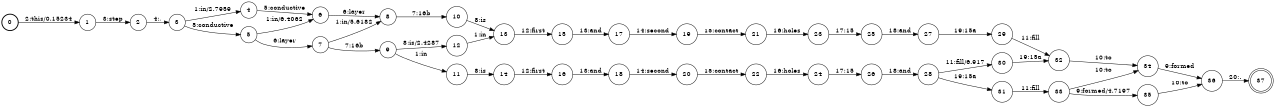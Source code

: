 digraph FST {
rankdir = LR;
size = "8.5,11";
label = "";
center = 1;
orientation = Portrait;
ranksep = "0.4";
nodesep = "0.25";
0 [label = "0", shape = circle, style = bold, fontsize = 14]
	0 -> 1 [label = "2:this/0.15234", fontsize = 14];
1 [label = "1", shape = circle, style = solid, fontsize = 14]
	1 -> 2 [label = "3:step", fontsize = 14];
2 [label = "2", shape = circle, style = solid, fontsize = 14]
	2 -> 3 [label = "4:,", fontsize = 14];
3 [label = "3", shape = circle, style = solid, fontsize = 14]
	3 -> 4 [label = "1:in/2.7959", fontsize = 14];
	3 -> 5 [label = "5:conductive", fontsize = 14];
4 [label = "4", shape = circle, style = solid, fontsize = 14]
	4 -> 6 [label = "5:conductive", fontsize = 14];
5 [label = "5", shape = circle, style = solid, fontsize = 14]
	5 -> 6 [label = "1:in/6.4062", fontsize = 14];
	5 -> 7 [label = "6:layer", fontsize = 14];
6 [label = "6", shape = circle, style = solid, fontsize = 14]
	6 -> 8 [label = "6:layer", fontsize = 14];
7 [label = "7", shape = circle, style = solid, fontsize = 14]
	7 -> 8 [label = "1:in/5.6182", fontsize = 14];
	7 -> 9 [label = "7:16b", fontsize = 14];
8 [label = "8", shape = circle, style = solid, fontsize = 14]
	8 -> 10 [label = "7:16b", fontsize = 14];
9 [label = "9", shape = circle, style = solid, fontsize = 14]
	9 -> 11 [label = "1:in", fontsize = 14];
	9 -> 12 [label = "8:is/2.4287", fontsize = 14];
10 [label = "10", shape = circle, style = solid, fontsize = 14]
	10 -> 13 [label = "8:is", fontsize = 14];
11 [label = "11", shape = circle, style = solid, fontsize = 14]
	11 -> 14 [label = "8:is", fontsize = 14];
12 [label = "12", shape = circle, style = solid, fontsize = 14]
	12 -> 13 [label = "1:in", fontsize = 14];
13 [label = "13", shape = circle, style = solid, fontsize = 14]
	13 -> 15 [label = "12:first", fontsize = 14];
14 [label = "14", shape = circle, style = solid, fontsize = 14]
	14 -> 16 [label = "12:first", fontsize = 14];
15 [label = "15", shape = circle, style = solid, fontsize = 14]
	15 -> 17 [label = "13:and", fontsize = 14];
16 [label = "16", shape = circle, style = solid, fontsize = 14]
	16 -> 18 [label = "13:and", fontsize = 14];
17 [label = "17", shape = circle, style = solid, fontsize = 14]
	17 -> 19 [label = "14:second", fontsize = 14];
18 [label = "18", shape = circle, style = solid, fontsize = 14]
	18 -> 20 [label = "14:second", fontsize = 14];
19 [label = "19", shape = circle, style = solid, fontsize = 14]
	19 -> 21 [label = "15:contact", fontsize = 14];
20 [label = "20", shape = circle, style = solid, fontsize = 14]
	20 -> 22 [label = "15:contact", fontsize = 14];
21 [label = "21", shape = circle, style = solid, fontsize = 14]
	21 -> 23 [label = "16:holes", fontsize = 14];
22 [label = "22", shape = circle, style = solid, fontsize = 14]
	22 -> 24 [label = "16:holes", fontsize = 14];
23 [label = "23", shape = circle, style = solid, fontsize = 14]
	23 -> 25 [label = "17:15", fontsize = 14];
24 [label = "24", shape = circle, style = solid, fontsize = 14]
	24 -> 26 [label = "17:15", fontsize = 14];
25 [label = "25", shape = circle, style = solid, fontsize = 14]
	25 -> 27 [label = "18:and", fontsize = 14];
26 [label = "26", shape = circle, style = solid, fontsize = 14]
	26 -> 28 [label = "18:and", fontsize = 14];
27 [label = "27", shape = circle, style = solid, fontsize = 14]
	27 -> 29 [label = "19:15a", fontsize = 14];
28 [label = "28", shape = circle, style = solid, fontsize = 14]
	28 -> 30 [label = "11:fill/6.917", fontsize = 14];
	28 -> 31 [label = "19:15a", fontsize = 14];
29 [label = "29", shape = circle, style = solid, fontsize = 14]
	29 -> 32 [label = "11:fill", fontsize = 14];
30 [label = "30", shape = circle, style = solid, fontsize = 14]
	30 -> 32 [label = "19:15a", fontsize = 14];
31 [label = "31", shape = circle, style = solid, fontsize = 14]
	31 -> 33 [label = "11:fill", fontsize = 14];
32 [label = "32", shape = circle, style = solid, fontsize = 14]
	32 -> 34 [label = "10:to", fontsize = 14];
33 [label = "33", shape = circle, style = solid, fontsize = 14]
	33 -> 35 [label = "9:formed/4.7197", fontsize = 14];
	33 -> 34 [label = "10:to", fontsize = 14];
34 [label = "34", shape = circle, style = solid, fontsize = 14]
	34 -> 36 [label = "9:formed", fontsize = 14];
35 [label = "35", shape = circle, style = solid, fontsize = 14]
	35 -> 36 [label = "10:to", fontsize = 14];
36 [label = "36", shape = circle, style = solid, fontsize = 14]
	36 -> 37 [label = "20:.", fontsize = 14];
37 [label = "37", shape = doublecircle, style = solid, fontsize = 14]
}
